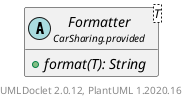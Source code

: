@startuml
    set namespaceSeparator none
    hide empty fields
    hide empty methods

    abstract class "<size:14>Formatter\n<size:10>CarSharing.provided" as CarSharing.provided.Formatter<T> [[Formatter.html]] {
        {abstract} +format(T): String
    }

    center footer UMLDoclet 2.0.12, PlantUML 1.2020.16
@enduml

